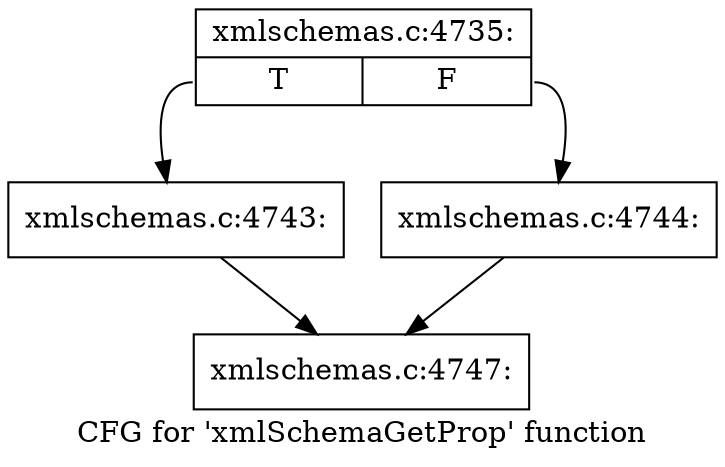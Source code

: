 digraph "CFG for 'xmlSchemaGetProp' function" {
	label="CFG for 'xmlSchemaGetProp' function";

	Node0x55d025edb330 [shape=record,label="{xmlschemas.c:4735:|{<s0>T|<s1>F}}"];
	Node0x55d025edb330:s0 -> Node0x55d025ee0f10;
	Node0x55d025edb330:s1 -> Node0x55d025ee0f60;
	Node0x55d025ee0f10 [shape=record,label="{xmlschemas.c:4743:}"];
	Node0x55d025ee0f10 -> Node0x55d025edb380;
	Node0x55d025ee0f60 [shape=record,label="{xmlschemas.c:4744:}"];
	Node0x55d025ee0f60 -> Node0x55d025edb380;
	Node0x55d025edb380 [shape=record,label="{xmlschemas.c:4747:}"];
}
